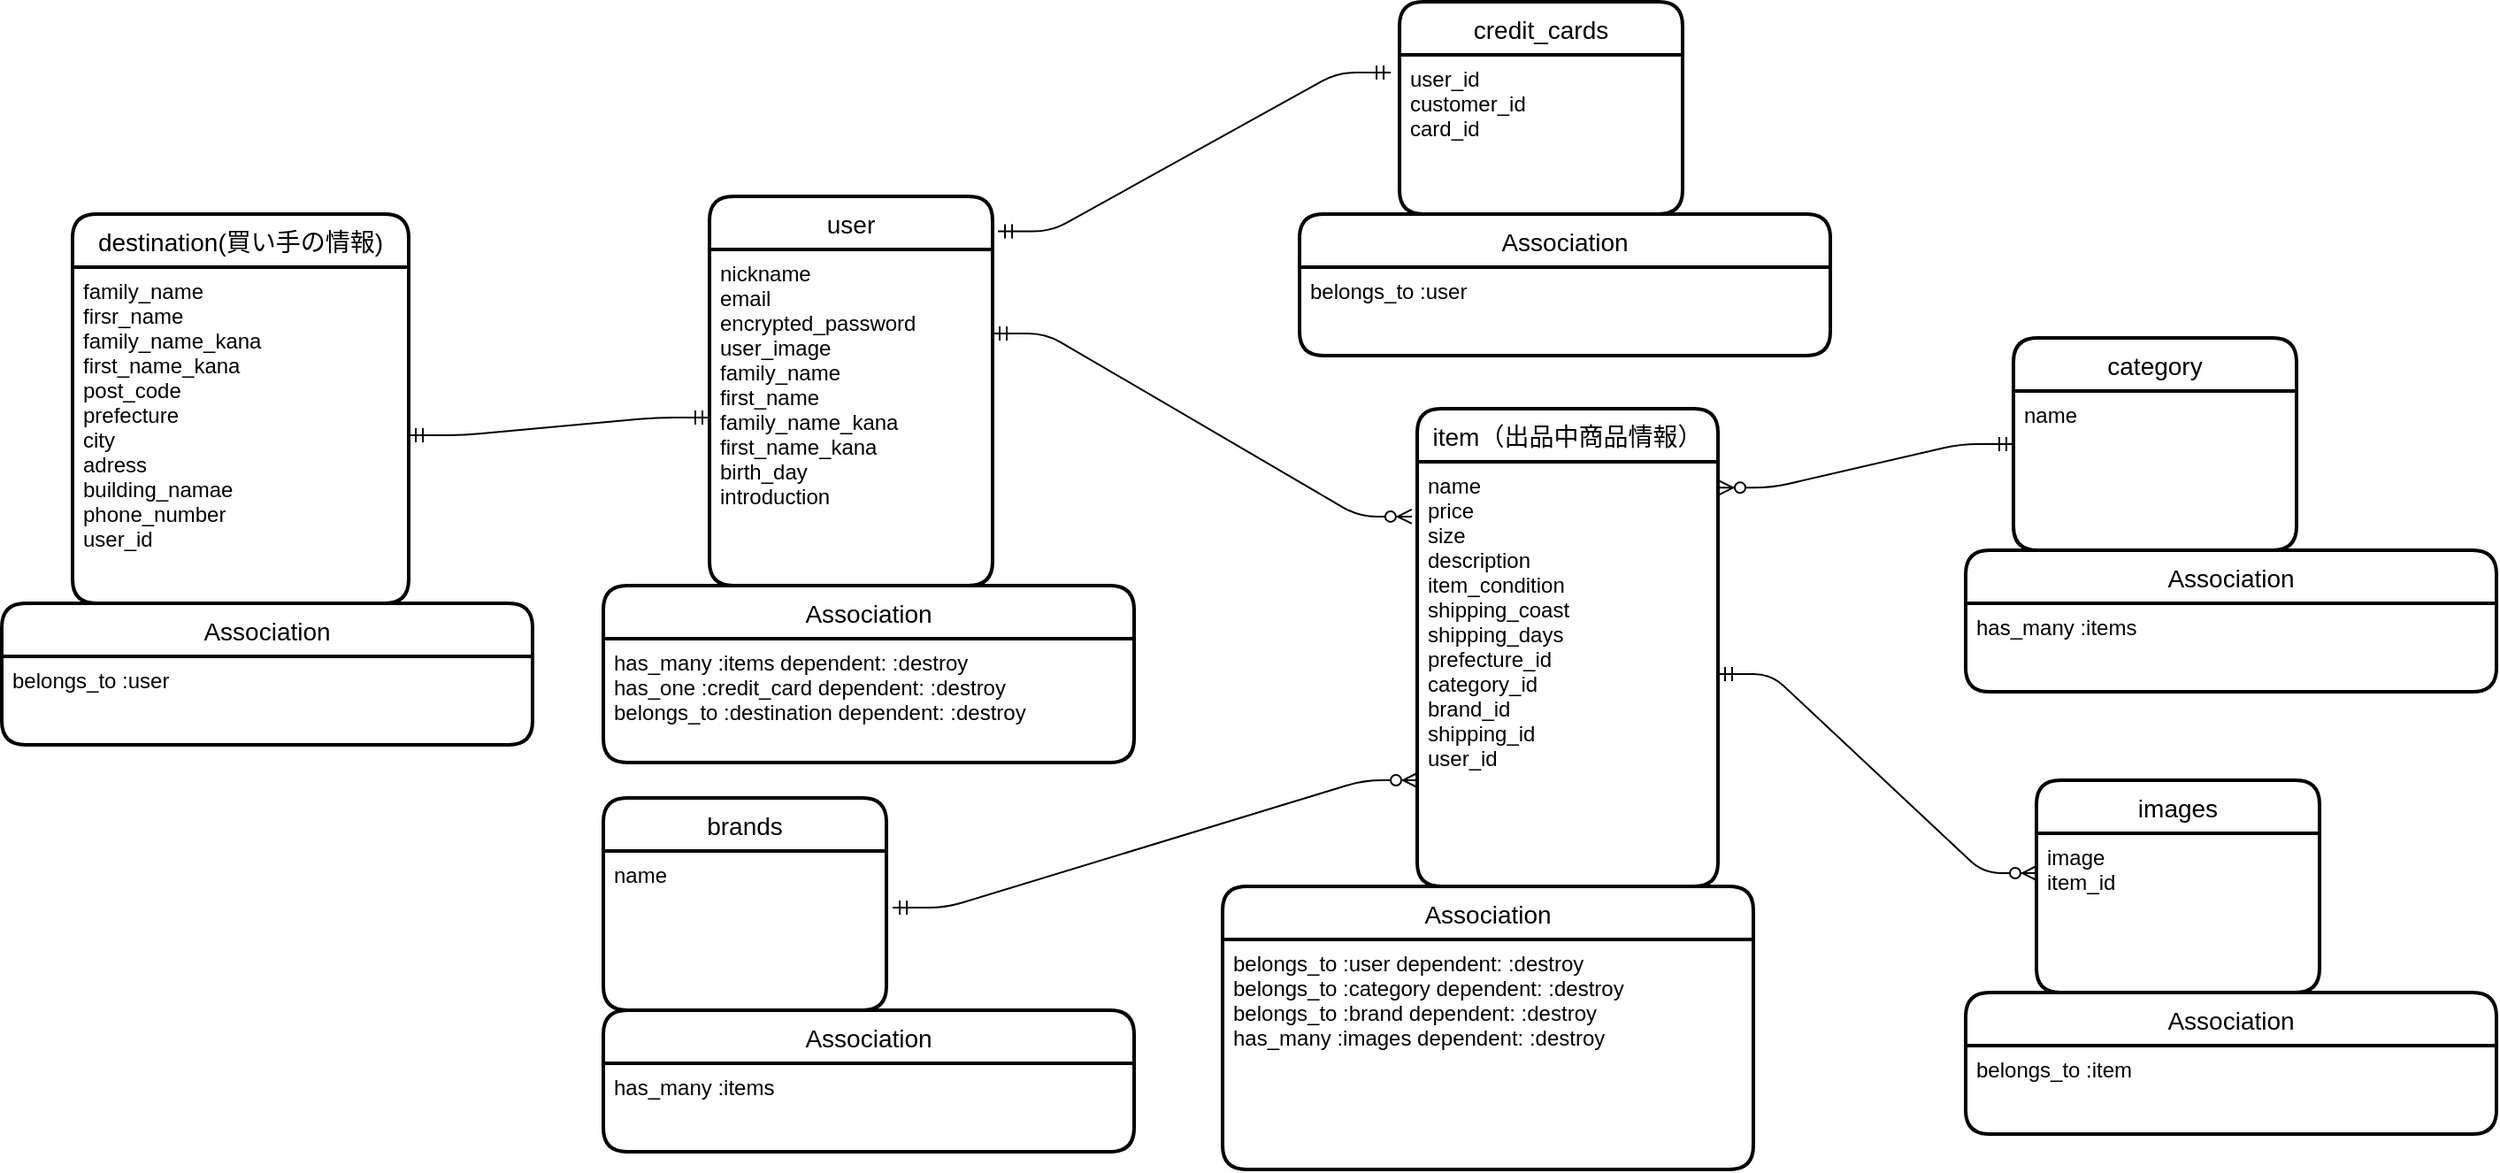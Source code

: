 <mxfile>
    <diagram id="RpeHlHaFE2gyfu1-urLa" name="ページ1">
        <mxGraphModel dx="2358" dy="2076" grid="1" gridSize="10" guides="1" tooltips="1" connect="1" arrows="1" fold="1" page="1" pageScale="1" pageWidth="827" pageHeight="1169" math="0" shadow="0">
            <root>
                <mxCell id="0"/>
                <mxCell id="1" parent="0"/>
                <mxCell id="43" value="credit_cards" style="swimlane;childLayout=stackLayout;horizontal=1;startSize=30;horizontalStack=0;rounded=1;fontSize=14;fontStyle=0;strokeWidth=2;resizeParent=0;resizeLast=1;shadow=0;dashed=0;align=center;" vertex="1" parent="1">
                    <mxGeometry x="320" y="-280" width="160" height="120" as="geometry"/>
                </mxCell>
                <mxCell id="44" value="user_id&#10;customer_id&#10;card_id" style="align=left;strokeColor=none;fillColor=none;spacingLeft=4;fontSize=12;verticalAlign=top;resizable=0;rotatable=0;part=1;" vertex="1" parent="43">
                    <mxGeometry y="30" width="160" height="90" as="geometry"/>
                </mxCell>
                <mxCell id="49" value="brands" style="swimlane;childLayout=stackLayout;horizontal=1;startSize=30;horizontalStack=0;rounded=1;fontSize=14;fontStyle=0;strokeWidth=2;resizeParent=0;resizeLast=1;shadow=0;dashed=0;align=center;" vertex="1" parent="1">
                    <mxGeometry x="-130" y="170" width="160" height="120" as="geometry">
                        <mxRectangle x="100" y="120" width="70" height="30" as="alternateBounds"/>
                    </mxGeometry>
                </mxCell>
                <mxCell id="50" value="name" style="align=left;strokeColor=none;fillColor=none;spacingLeft=4;fontSize=12;verticalAlign=top;resizable=0;rotatable=0;part=1;" vertex="1" parent="49">
                    <mxGeometry y="30" width="160" height="90" as="geometry"/>
                </mxCell>
                <mxCell id="51" value="images" style="swimlane;childLayout=stackLayout;horizontal=1;startSize=30;horizontalStack=0;rounded=1;fontSize=14;fontStyle=0;strokeWidth=2;resizeParent=0;resizeLast=1;shadow=0;dashed=0;align=center;" vertex="1" parent="1">
                    <mxGeometry x="680" y="160" width="160" height="120" as="geometry"/>
                </mxCell>
                <mxCell id="52" value="image&#10;item_id&#10;" style="align=left;strokeColor=none;fillColor=none;spacingLeft=4;fontSize=12;verticalAlign=top;resizable=0;rotatable=0;part=1;" vertex="1" parent="51">
                    <mxGeometry y="30" width="160" height="90" as="geometry"/>
                </mxCell>
                <mxCell id="53" value="category" style="swimlane;childLayout=stackLayout;horizontal=1;startSize=30;horizontalStack=0;rounded=1;fontSize=14;fontStyle=0;strokeWidth=2;resizeParent=0;resizeLast=1;shadow=0;dashed=0;align=center;" vertex="1" parent="1">
                    <mxGeometry x="667" y="-90" width="160" height="120" as="geometry"/>
                </mxCell>
                <mxCell id="54" value="name&#10;&#10;" style="align=left;strokeColor=none;fillColor=none;spacingLeft=4;fontSize=12;verticalAlign=top;resizable=0;rotatable=0;part=1;" vertex="1" parent="53">
                    <mxGeometry y="30" width="160" height="90" as="geometry"/>
                </mxCell>
                <mxCell id="55" value="item（出品中商品情報）" style="swimlane;childLayout=stackLayout;horizontal=1;startSize=30;horizontalStack=0;rounded=1;fontSize=14;fontStyle=0;strokeWidth=2;resizeParent=0;resizeLast=1;shadow=0;dashed=0;align=center;" vertex="1" parent="1">
                    <mxGeometry x="330" y="-50" width="170" height="270" as="geometry"/>
                </mxCell>
                <mxCell id="56" value="name&#10;price&#10;size&#10;description&#10;item_condition&#10;shipping_coast&#10;shipping_days&#10;prefecture_id&#10;category_id&#10;brand_id&#10;shipping_id&#10;user_id&#10;&#10;&#10;" style="align=left;strokeColor=none;fillColor=none;spacingLeft=4;fontSize=12;verticalAlign=top;resizable=0;rotatable=0;part=1;" vertex="1" parent="55">
                    <mxGeometry y="30" width="170" height="240" as="geometry"/>
                </mxCell>
                <mxCell id="57" value="destination(買い手の情報)" style="swimlane;childLayout=stackLayout;horizontal=1;startSize=30;horizontalStack=0;rounded=1;fontSize=14;fontStyle=0;strokeWidth=2;resizeParent=0;resizeLast=1;shadow=0;dashed=0;align=center;" vertex="1" parent="1">
                    <mxGeometry x="-430" y="-160" width="190" height="220" as="geometry"/>
                </mxCell>
                <mxCell id="58" value="family_name&#10;firsr_name&#10;family_name_kana&#10;first_name_kana&#10;post_code&#10;prefecture&#10;city&#10;adress&#10;building_namae&#10;phone_number&#10;user_id&#10;" style="align=left;strokeColor=none;fillColor=none;spacingLeft=4;fontSize=12;verticalAlign=top;resizable=0;rotatable=0;part=1;" vertex="1" parent="57">
                    <mxGeometry y="30" width="190" height="190" as="geometry"/>
                </mxCell>
                <mxCell id="59" value="user" style="swimlane;childLayout=stackLayout;horizontal=1;startSize=30;horizontalStack=0;rounded=1;fontSize=14;fontStyle=0;strokeWidth=2;resizeParent=0;resizeLast=1;shadow=0;dashed=0;align=center;" vertex="1" parent="1">
                    <mxGeometry x="-70" y="-170" width="160" height="220" as="geometry"/>
                </mxCell>
                <mxCell id="60" value="nickname&#10;email&#10;encrypted_password&#10;user_image&#10;family_name&#10;first_name&#10;family_name_kana&#10;first_name_kana&#10;birth_day&#10;introduction&#10;&#10;" style="align=left;strokeColor=none;fillColor=none;spacingLeft=4;fontSize=12;verticalAlign=top;resizable=0;rotatable=0;part=1;" vertex="1" parent="59">
                    <mxGeometry y="30" width="160" height="190" as="geometry"/>
                </mxCell>
                <mxCell id="96" value="" style="edgeStyle=entityRelationEdgeStyle;fontSize=12;html=1;endArrow=ERzeroToMany;startArrow=ERmandOne;entryX=-0.018;entryY=0.129;entryDx=0;entryDy=0;entryPerimeter=0;exitX=1;exitY=0.25;exitDx=0;exitDy=0;" edge="1" parent="1" source="60" target="56">
                    <mxGeometry width="100" height="100" relative="1" as="geometry">
                        <mxPoint x="-180" y="-110" as="sourcePoint"/>
                        <mxPoint x="-90" y="-70" as="targetPoint"/>
                    </mxGeometry>
                </mxCell>
                <mxCell id="107" value="" style="edgeStyle=entityRelationEdgeStyle;fontSize=12;html=1;endArrow=ERmandOne;startArrow=ERmandOne;exitX=1.019;exitY=0.09;exitDx=0;exitDy=0;exitPerimeter=0;entryX=-0.031;entryY=0.111;entryDx=0;entryDy=0;entryPerimeter=0;" edge="1" parent="1" source="59" target="44">
                    <mxGeometry width="100" height="100" relative="1" as="geometry">
                        <mxPoint x="170" y="-240" as="sourcePoint"/>
                        <mxPoint x="389.52" y="-403.46" as="targetPoint"/>
                    </mxGeometry>
                </mxCell>
                <mxCell id="109" value="" style="edgeStyle=entityRelationEdgeStyle;fontSize=12;html=1;endArrow=ERmandOne;startArrow=ERmandOne;exitX=1;exitY=0.5;exitDx=0;exitDy=0;" edge="1" parent="1" source="58" target="60">
                    <mxGeometry width="100" height="100" relative="1" as="geometry">
                        <mxPoint x="-200" y="140" as="sourcePoint"/>
                        <mxPoint x="22" y="51.99" as="targetPoint"/>
                    </mxGeometry>
                </mxCell>
                <mxCell id="110" value="" style="edgeStyle=entityRelationEdgeStyle;fontSize=12;html=1;endArrow=ERzeroToMany;startArrow=ERmandOne;entryX=1.003;entryY=0.061;entryDx=0;entryDy=0;entryPerimeter=0;" edge="1" parent="1" source="53" target="56">
                    <mxGeometry width="100" height="100" relative="1" as="geometry">
                        <mxPoint x="710" y="-130" as="sourcePoint"/>
                        <mxPoint x="936.94" y="-57.99" as="targetPoint"/>
                    </mxGeometry>
                </mxCell>
                <mxCell id="111" value="" style="edgeStyle=entityRelationEdgeStyle;fontSize=12;html=1;endArrow=ERzeroToMany;startArrow=ERmandOne;entryX=0;entryY=0.25;entryDx=0;entryDy=0;" edge="1" parent="1" source="56" target="52">
                    <mxGeometry width="100" height="100" relative="1" as="geometry">
                        <mxPoint x="359.49" y="618.41" as="sourcePoint"/>
                        <mxPoint x="570" y="330" as="targetPoint"/>
                    </mxGeometry>
                </mxCell>
                <mxCell id="112" value="" style="edgeStyle=entityRelationEdgeStyle;fontSize=12;html=1;endArrow=ERzeroToMany;startArrow=ERmandOne;entryX=0;entryY=0.75;entryDx=0;entryDy=0;exitX=1.022;exitY=0.356;exitDx=0;exitDy=0;exitPerimeter=0;" edge="1" parent="1" source="50" target="56">
                    <mxGeometry width="100" height="100" relative="1" as="geometry">
                        <mxPoint x="110" y="140" as="sourcePoint"/>
                        <mxPoint x="336.94" y="212.01" as="targetPoint"/>
                    </mxGeometry>
                </mxCell>
                <mxCell id="137" value="Association" style="swimlane;childLayout=stackLayout;horizontal=1;startSize=30;horizontalStack=0;rounded=1;fontSize=14;fontStyle=0;strokeWidth=2;resizeParent=0;resizeLast=1;shadow=0;dashed=0;align=center;" vertex="1" parent="1">
                    <mxGeometry x="-130" y="50" width="300" height="100" as="geometry"/>
                </mxCell>
                <mxCell id="138" value="has_many :items dependent: :destroy&#10;has_one :credit_card dependent: :destroy&#10;belongs_to :destination dependent: :destroy&#10;" style="align=left;strokeColor=none;fillColor=none;spacingLeft=4;fontSize=12;verticalAlign=top;resizable=0;rotatable=0;part=1;" vertex="1" parent="137">
                    <mxGeometry y="30" width="300" height="70" as="geometry"/>
                </mxCell>
                <mxCell id="139" value="Association" style="swimlane;childLayout=stackLayout;horizontal=1;startSize=30;horizontalStack=0;rounded=1;fontSize=14;fontStyle=0;strokeWidth=2;resizeParent=0;resizeLast=1;shadow=0;dashed=0;align=center;" vertex="1" parent="1">
                    <mxGeometry x="-470" y="60" width="300" height="80" as="geometry"/>
                </mxCell>
                <mxCell id="140" value="belongs_to :user" style="align=left;strokeColor=none;fillColor=none;spacingLeft=4;fontSize=12;verticalAlign=top;resizable=0;rotatable=0;part=1;" vertex="1" parent="139">
                    <mxGeometry y="30" width="300" height="50" as="geometry"/>
                </mxCell>
                <mxCell id="141" value="Association" style="swimlane;childLayout=stackLayout;horizontal=1;startSize=30;horizontalStack=0;rounded=1;fontSize=14;fontStyle=0;strokeWidth=2;resizeParent=0;resizeLast=1;shadow=0;dashed=0;align=center;" vertex="1" parent="1">
                    <mxGeometry x="263.5" y="-160" width="300" height="80" as="geometry"/>
                </mxCell>
                <mxCell id="142" value="belongs_to :user" style="align=left;strokeColor=none;fillColor=none;spacingLeft=4;fontSize=12;verticalAlign=top;resizable=0;rotatable=0;part=1;" vertex="1" parent="141">
                    <mxGeometry y="30" width="300" height="50" as="geometry"/>
                </mxCell>
                <mxCell id="144" value="Association" style="swimlane;childLayout=stackLayout;horizontal=1;startSize=30;horizontalStack=0;rounded=1;fontSize=14;fontStyle=0;strokeWidth=2;resizeParent=0;resizeLast=1;shadow=0;dashed=0;align=center;" vertex="1" parent="1">
                    <mxGeometry x="220" y="220" width="300" height="160" as="geometry"/>
                </mxCell>
                <mxCell id="145" value="belongs_to :user dependent: :destroy&#10;belongs_to :category dependent: :destroy&#10;belongs_to :brand dependent: :destroy&#10;has_many :images dependent: :destroy&#10;" style="align=left;strokeColor=none;fillColor=none;spacingLeft=4;fontSize=12;verticalAlign=top;resizable=0;rotatable=0;part=1;" vertex="1" parent="144">
                    <mxGeometry y="30" width="300" height="130" as="geometry"/>
                </mxCell>
                <mxCell id="149" value="Association" style="swimlane;childLayout=stackLayout;horizontal=1;startSize=30;horizontalStack=0;rounded=1;fontSize=14;fontStyle=0;strokeWidth=2;resizeParent=0;resizeLast=1;shadow=0;dashed=0;align=center;" vertex="1" parent="1">
                    <mxGeometry x="-130" y="290" width="300" height="80" as="geometry"/>
                </mxCell>
                <mxCell id="150" value="has_many :items" style="align=left;strokeColor=none;fillColor=none;spacingLeft=4;fontSize=12;verticalAlign=top;resizable=0;rotatable=0;part=1;" vertex="1" parent="149">
                    <mxGeometry y="30" width="300" height="50" as="geometry"/>
                </mxCell>
                <mxCell id="151" value="Association" style="swimlane;childLayout=stackLayout;horizontal=1;startSize=30;horizontalStack=0;rounded=1;fontSize=14;fontStyle=0;strokeWidth=2;resizeParent=0;resizeLast=1;shadow=0;dashed=0;align=center;" vertex="1" parent="1">
                    <mxGeometry x="640" y="30" width="300" height="80" as="geometry"/>
                </mxCell>
                <mxCell id="152" value="has_many :items&#10;" style="align=left;strokeColor=none;fillColor=none;spacingLeft=4;fontSize=12;verticalAlign=top;resizable=0;rotatable=0;part=1;" vertex="1" parent="151">
                    <mxGeometry y="30" width="300" height="50" as="geometry"/>
                </mxCell>
                <mxCell id="153" value="Association" style="swimlane;childLayout=stackLayout;horizontal=1;startSize=30;horizontalStack=0;rounded=1;fontSize=14;fontStyle=0;strokeWidth=2;resizeParent=0;resizeLast=1;shadow=0;dashed=0;align=center;" vertex="1" parent="1">
                    <mxGeometry x="640" y="280" width="300" height="80" as="geometry"/>
                </mxCell>
                <mxCell id="154" value="belongs_to :item" style="align=left;strokeColor=none;fillColor=none;spacingLeft=4;fontSize=12;verticalAlign=top;resizable=0;rotatable=0;part=1;" vertex="1" parent="153">
                    <mxGeometry y="30" width="300" height="50" as="geometry"/>
                </mxCell>
            </root>
        </mxGraphModel>
    </diagram>
</mxfile>
